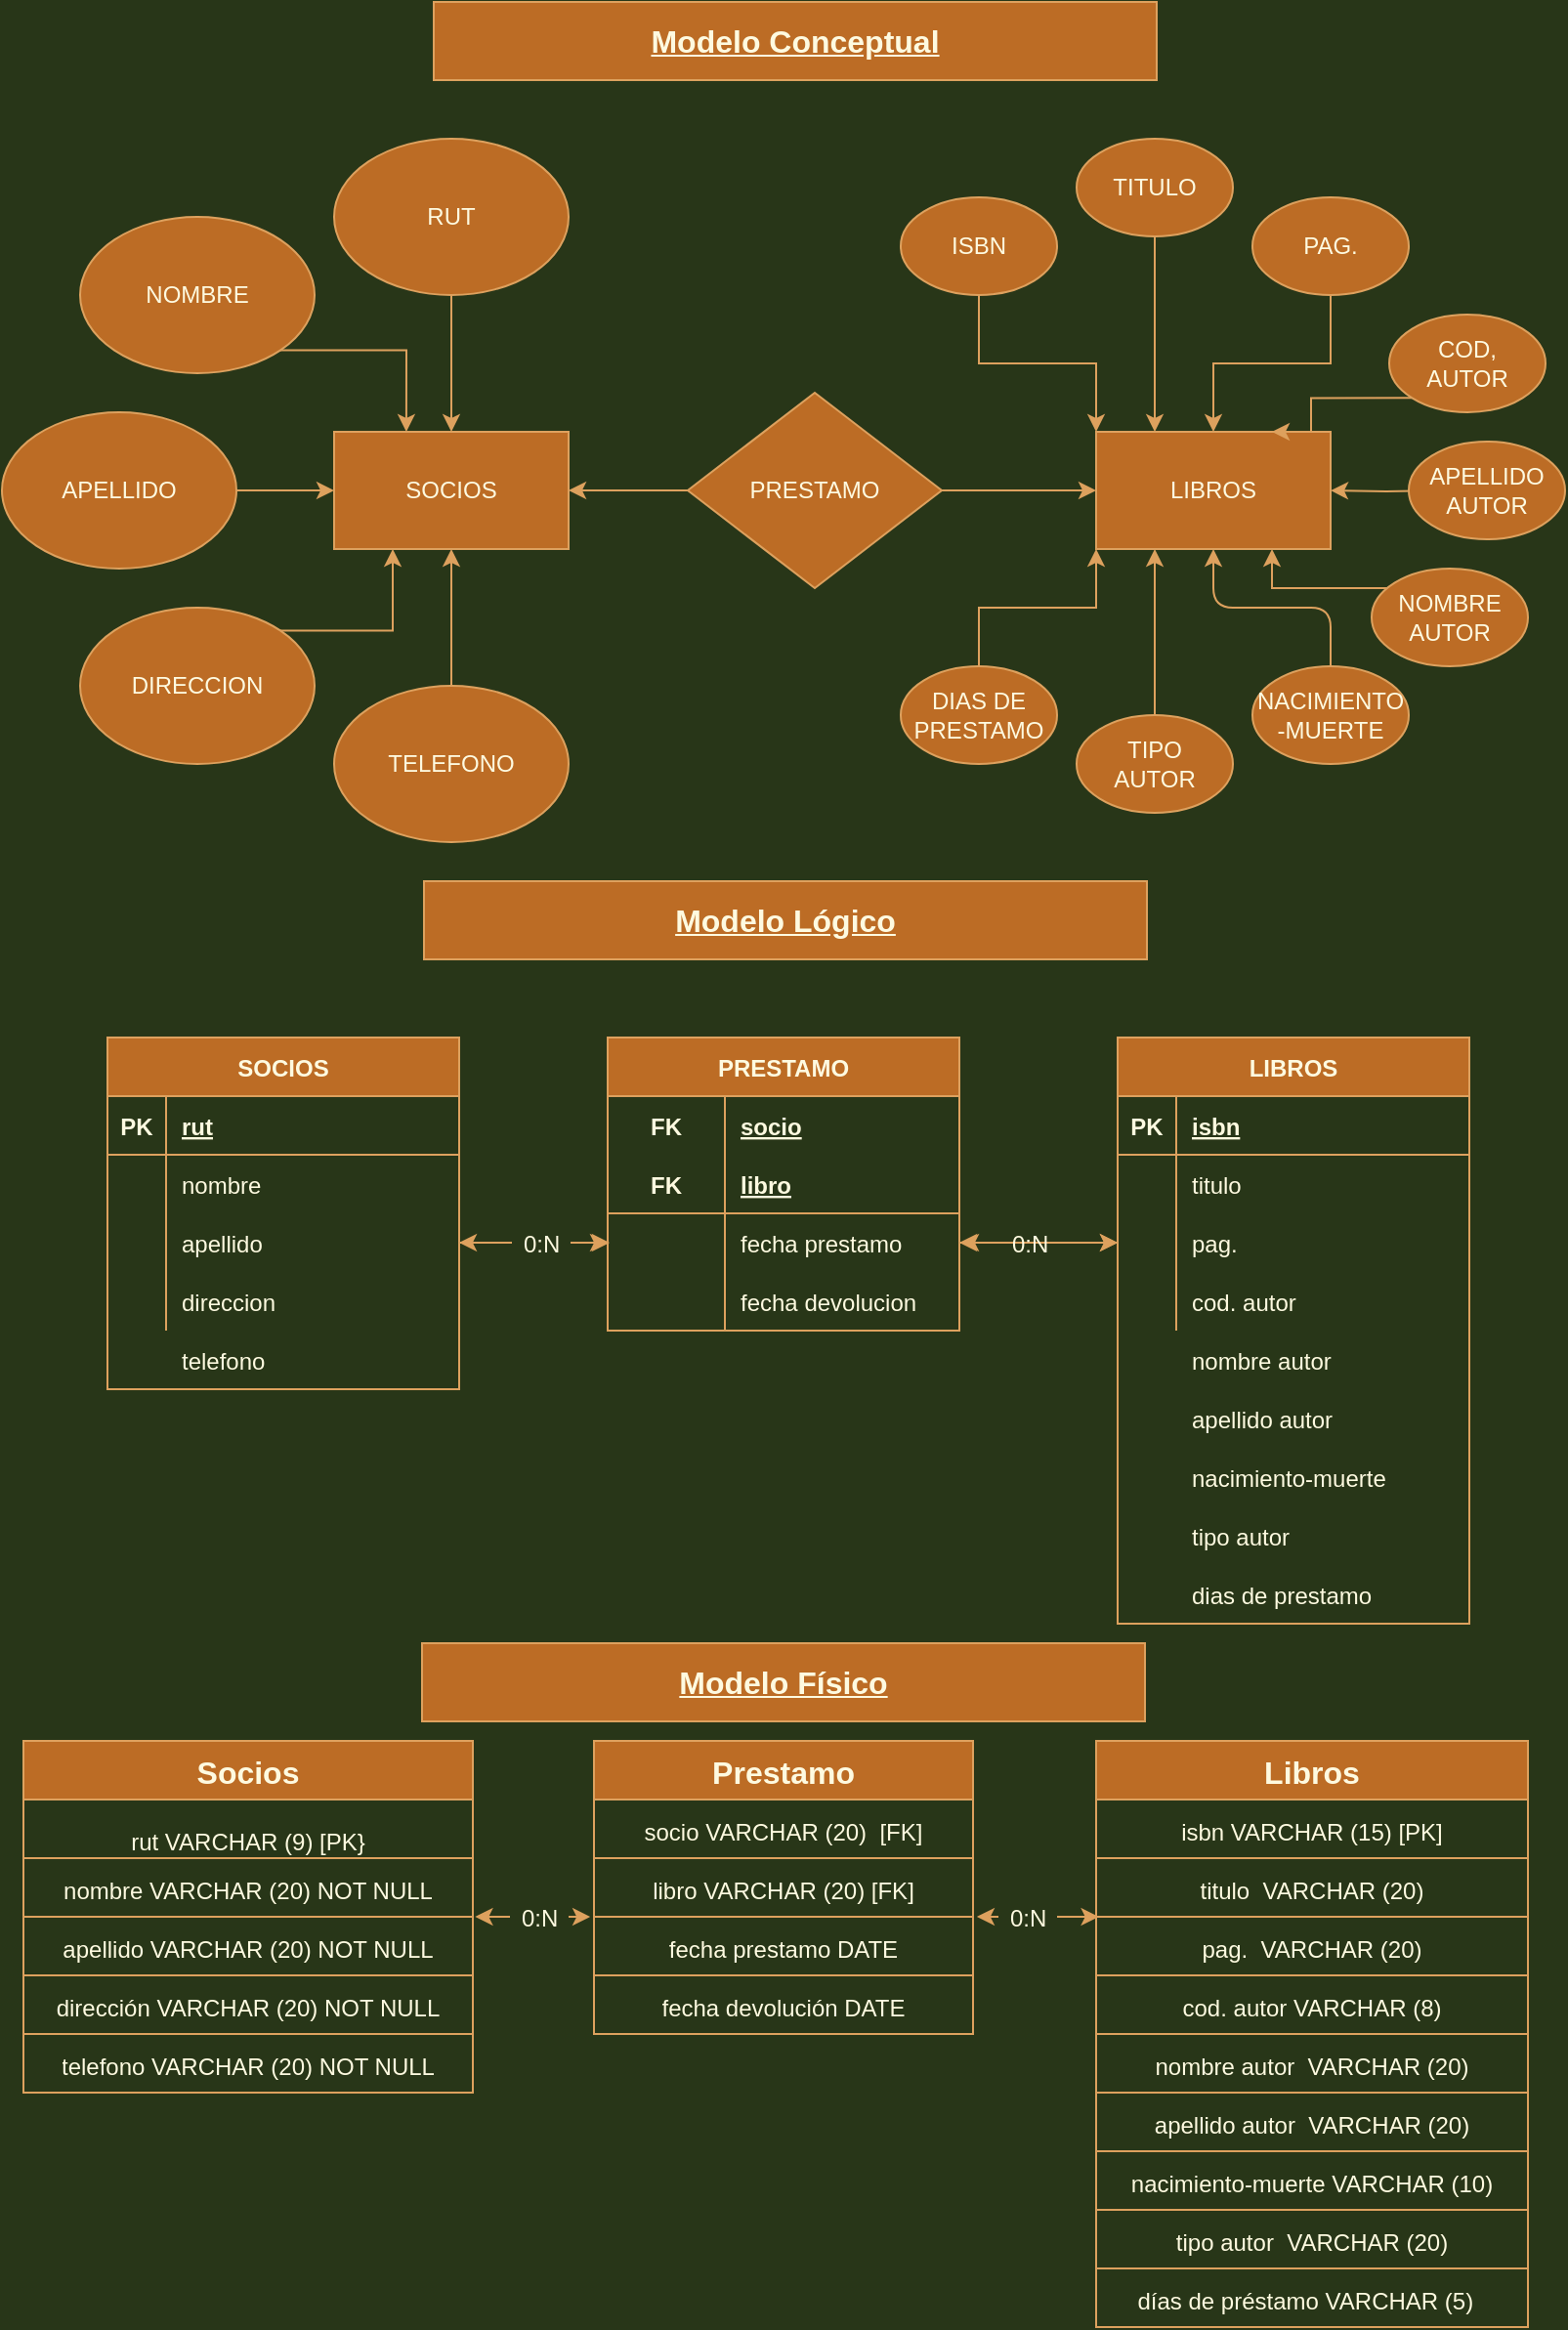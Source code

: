 <mxfile version="15.8.3" type="github">
  <diagram id="FJtjdhcb9I0YTukmpdqE" name="Page-1">
    <mxGraphModel dx="1422" dy="762" grid="1" gridSize="10" guides="1" tooltips="1" connect="1" arrows="1" fold="1" page="1" pageScale="1" pageWidth="827" pageHeight="1169" background="#283618" math="0" shadow="0">
      <root>
        <mxCell id="0" />
        <mxCell id="1" parent="0" />
        <mxCell id="qmQzREKrK3I-n9Kcykth-1" value="SOCIOS" style="rounded=0;whiteSpace=wrap;html=1;fillColor=#BC6C25;strokeColor=#DDA15E;fontColor=#FEFAE0;" parent="1" vertex="1">
          <mxGeometry x="189" y="230" width="120" height="60" as="geometry" />
        </mxCell>
        <mxCell id="qmQzREKrK3I-n9Kcykth-2" value="LIBROS" style="rounded=0;whiteSpace=wrap;html=1;fillColor=#BC6C25;strokeColor=#DDA15E;fontColor=#FEFAE0;" parent="1" vertex="1">
          <mxGeometry x="579" y="230" width="120" height="60" as="geometry" />
        </mxCell>
        <mxCell id="qmQzREKrK3I-n9Kcykth-11" value="" style="edgeStyle=orthogonalEdgeStyle;rounded=0;orthogonalLoop=1;jettySize=auto;html=1;strokeColor=#DDA15E;fontColor=#FEFAE0;labelBackgroundColor=#283618;" parent="1" source="qmQzREKrK3I-n9Kcykth-6" target="qmQzREKrK3I-n9Kcykth-1" edge="1">
          <mxGeometry relative="1" as="geometry" />
        </mxCell>
        <mxCell id="qmQzREKrK3I-n9Kcykth-6" value="RUT" style="ellipse;whiteSpace=wrap;html=1;fillColor=#BC6C25;strokeColor=#DDA15E;fontColor=#FEFAE0;" parent="1" vertex="1">
          <mxGeometry x="189" y="80" width="120" height="80" as="geometry" />
        </mxCell>
        <mxCell id="qmQzREKrK3I-n9Kcykth-21" style="edgeStyle=orthogonalEdgeStyle;rounded=0;orthogonalLoop=1;jettySize=auto;html=1;exitX=1;exitY=1;exitDx=0;exitDy=0;entryX=0.308;entryY=0;entryDx=0;entryDy=0;entryPerimeter=0;strokeColor=#DDA15E;fontColor=#FEFAE0;labelBackgroundColor=#283618;" parent="1" source="qmQzREKrK3I-n9Kcykth-7" target="qmQzREKrK3I-n9Kcykth-1" edge="1">
          <mxGeometry relative="1" as="geometry" />
        </mxCell>
        <mxCell id="qmQzREKrK3I-n9Kcykth-7" value="NOMBRE" style="ellipse;whiteSpace=wrap;html=1;fillColor=#BC6C25;strokeColor=#DDA15E;fontColor=#FEFAE0;" parent="1" vertex="1">
          <mxGeometry x="59" y="120" width="120" height="80" as="geometry" />
        </mxCell>
        <mxCell id="qmQzREKrK3I-n9Kcykth-12" value="" style="edgeStyle=orthogonalEdgeStyle;rounded=0;orthogonalLoop=1;jettySize=auto;html=1;strokeColor=#DDA15E;fontColor=#FEFAE0;labelBackgroundColor=#283618;" parent="1" source="qmQzREKrK3I-n9Kcykth-8" target="qmQzREKrK3I-n9Kcykth-1" edge="1">
          <mxGeometry relative="1" as="geometry" />
        </mxCell>
        <mxCell id="qmQzREKrK3I-n9Kcykth-8" value="APELLIDO" style="ellipse;whiteSpace=wrap;html=1;fillColor=#BC6C25;strokeColor=#DDA15E;fontColor=#FEFAE0;" parent="1" vertex="1">
          <mxGeometry x="19" y="220" width="120" height="80" as="geometry" />
        </mxCell>
        <mxCell id="qmQzREKrK3I-n9Kcykth-20" style="edgeStyle=orthogonalEdgeStyle;rounded=0;orthogonalLoop=1;jettySize=auto;html=1;exitX=0;exitY=1;exitDx=0;exitDy=0;entryX=0.25;entryY=1;entryDx=0;entryDy=0;strokeColor=#DDA15E;fontColor=#FEFAE0;labelBackgroundColor=#283618;" parent="1" source="qmQzREKrK3I-n9Kcykth-9" target="qmQzREKrK3I-n9Kcykth-1" edge="1">
          <mxGeometry relative="1" as="geometry" />
        </mxCell>
        <mxCell id="qmQzREKrK3I-n9Kcykth-9" value="DIRECCION" style="ellipse;whiteSpace=wrap;html=1;direction=west;fillColor=#BC6C25;strokeColor=#DDA15E;fontColor=#FEFAE0;" parent="1" vertex="1">
          <mxGeometry x="59" y="320" width="120" height="80" as="geometry" />
        </mxCell>
        <mxCell id="qmQzREKrK3I-n9Kcykth-13" value="" style="edgeStyle=orthogonalEdgeStyle;rounded=0;orthogonalLoop=1;jettySize=auto;html=1;strokeColor=#DDA15E;fontColor=#FEFAE0;labelBackgroundColor=#283618;" parent="1" source="qmQzREKrK3I-n9Kcykth-10" target="qmQzREKrK3I-n9Kcykth-1" edge="1">
          <mxGeometry relative="1" as="geometry" />
        </mxCell>
        <mxCell id="qmQzREKrK3I-n9Kcykth-10" value="TELEFONO" style="ellipse;whiteSpace=wrap;html=1;fillColor=#BC6C25;strokeColor=#DDA15E;fontColor=#FEFAE0;" parent="1" vertex="1">
          <mxGeometry x="189" y="360" width="120" height="80" as="geometry" />
        </mxCell>
        <mxCell id="qmQzREKrK3I-n9Kcykth-34" style="edgeStyle=orthogonalEdgeStyle;rounded=0;orthogonalLoop=1;jettySize=auto;html=1;startArrow=none;strokeColor=#DDA15E;fontColor=#FEFAE0;labelBackgroundColor=#283618;" parent="1" edge="1">
          <mxGeometry relative="1" as="geometry">
            <mxPoint x="379" y="260" as="sourcePoint" />
            <mxPoint x="309" y="260" as="targetPoint" />
          </mxGeometry>
        </mxCell>
        <mxCell id="qmQzREKrK3I-n9Kcykth-35" style="edgeStyle=orthogonalEdgeStyle;rounded=0;orthogonalLoop=1;jettySize=auto;html=1;exitX=1;exitY=0.5;exitDx=0;exitDy=0;entryX=0;entryY=0.5;entryDx=0;entryDy=0;strokeColor=#DDA15E;fontColor=#FEFAE0;labelBackgroundColor=#283618;" parent="1" source="qmQzREKrK3I-n9Kcykth-22" target="qmQzREKrK3I-n9Kcykth-2" edge="1">
          <mxGeometry relative="1" as="geometry" />
        </mxCell>
        <mxCell id="qmQzREKrK3I-n9Kcykth-22" value="&lt;span&gt;PRESTAMO&lt;/span&gt;" style="rhombus;whiteSpace=wrap;html=1;fillColor=#BC6C25;strokeColor=#DDA15E;fontColor=#FEFAE0;" parent="1" vertex="1">
          <mxGeometry x="370" y="210" width="130" height="100" as="geometry" />
        </mxCell>
        <mxCell id="qmQzREKrK3I-n9Kcykth-36" style="edgeStyle=orthogonalEdgeStyle;rounded=0;orthogonalLoop=1;jettySize=auto;html=1;exitX=0.5;exitY=1;exitDx=0;exitDy=0;entryX=0;entryY=0;entryDx=0;entryDy=0;strokeColor=#DDA15E;fontColor=#FEFAE0;labelBackgroundColor=#283618;" parent="1" source="qmQzREKrK3I-n9Kcykth-23" target="qmQzREKrK3I-n9Kcykth-2" edge="1">
          <mxGeometry relative="1" as="geometry" />
        </mxCell>
        <mxCell id="qmQzREKrK3I-n9Kcykth-23" value="ISBN" style="ellipse;whiteSpace=wrap;html=1;fillColor=#BC6C25;strokeColor=#DDA15E;fontColor=#FEFAE0;" parent="1" vertex="1">
          <mxGeometry x="479" y="110" width="80" height="50" as="geometry" />
        </mxCell>
        <mxCell id="qmQzREKrK3I-n9Kcykth-37" style="edgeStyle=orthogonalEdgeStyle;rounded=0;orthogonalLoop=1;jettySize=auto;html=1;exitX=0.5;exitY=1;exitDx=0;exitDy=0;entryX=0.25;entryY=0;entryDx=0;entryDy=0;strokeColor=#DDA15E;fontColor=#FEFAE0;labelBackgroundColor=#283618;" parent="1" source="qmQzREKrK3I-n9Kcykth-24" target="qmQzREKrK3I-n9Kcykth-2" edge="1">
          <mxGeometry relative="1" as="geometry" />
        </mxCell>
        <mxCell id="qmQzREKrK3I-n9Kcykth-24" value="TITULO" style="ellipse;whiteSpace=wrap;html=1;fillColor=#BC6C25;strokeColor=#DDA15E;fontColor=#FEFAE0;" parent="1" vertex="1">
          <mxGeometry x="569" y="80" width="80" height="50" as="geometry" />
        </mxCell>
        <mxCell id="qmQzREKrK3I-n9Kcykth-38" style="edgeStyle=orthogonalEdgeStyle;rounded=0;orthogonalLoop=1;jettySize=auto;html=1;exitX=0.5;exitY=1;exitDx=0;exitDy=0;entryX=0.5;entryY=0;entryDx=0;entryDy=0;strokeColor=#DDA15E;fontColor=#FEFAE0;labelBackgroundColor=#283618;" parent="1" source="qmQzREKrK3I-n9Kcykth-26" target="qmQzREKrK3I-n9Kcykth-2" edge="1">
          <mxGeometry relative="1" as="geometry" />
        </mxCell>
        <mxCell id="qmQzREKrK3I-n9Kcykth-26" value="PAG." style="ellipse;whiteSpace=wrap;html=1;fillColor=#BC6C25;strokeColor=#DDA15E;fontColor=#FEFAE0;" parent="1" vertex="1">
          <mxGeometry x="659" y="110" width="80" height="50" as="geometry" />
        </mxCell>
        <mxCell id="qmQzREKrK3I-n9Kcykth-39" style="edgeStyle=orthogonalEdgeStyle;rounded=0;orthogonalLoop=1;jettySize=auto;html=1;exitX=0;exitY=1;exitDx=0;exitDy=0;entryX=0.75;entryY=0;entryDx=0;entryDy=0;strokeColor=#DDA15E;fontColor=#FEFAE0;labelBackgroundColor=#283618;" parent="1" source="qmQzREKrK3I-n9Kcykth-27" target="qmQzREKrK3I-n9Kcykth-2" edge="1">
          <mxGeometry relative="1" as="geometry">
            <Array as="points">
              <mxPoint x="689" y="213" />
            </Array>
          </mxGeometry>
        </mxCell>
        <mxCell id="qmQzREKrK3I-n9Kcykth-27" value="COD,&lt;br&gt;AUTOR" style="ellipse;whiteSpace=wrap;html=1;fillColor=#BC6C25;strokeColor=#DDA15E;fontColor=#FEFAE0;" parent="1" vertex="1">
          <mxGeometry x="729" y="170" width="80" height="50" as="geometry" />
        </mxCell>
        <mxCell id="qmQzREKrK3I-n9Kcykth-40" style="edgeStyle=orthogonalEdgeStyle;rounded=0;orthogonalLoop=1;jettySize=auto;html=1;exitX=0;exitY=0.5;exitDx=0;exitDy=0;entryX=1;entryY=0.5;entryDx=0;entryDy=0;strokeColor=#DDA15E;fontColor=#FEFAE0;labelBackgroundColor=#283618;" parent="1" target="qmQzREKrK3I-n9Kcykth-2" edge="1">
          <mxGeometry relative="1" as="geometry">
            <mxPoint x="756" y="260" as="sourcePoint" />
          </mxGeometry>
        </mxCell>
        <mxCell id="gHcAbyahxsAakOS_x5_5-2" style="edgeStyle=orthogonalEdgeStyle;rounded=0;orthogonalLoop=1;jettySize=auto;html=1;exitX=0;exitY=0;exitDx=0;exitDy=0;entryX=0.75;entryY=1;entryDx=0;entryDy=0;strokeColor=#DDA15E;fontColor=#FEFAE0;labelBackgroundColor=#283618;" edge="1" parent="1" source="qmQzREKrK3I-n9Kcykth-28" target="qmQzREKrK3I-n9Kcykth-2">
          <mxGeometry relative="1" as="geometry">
            <Array as="points">
              <mxPoint x="732" y="310" />
              <mxPoint x="669" y="310" />
            </Array>
          </mxGeometry>
        </mxCell>
        <mxCell id="qmQzREKrK3I-n9Kcykth-28" value="NOMBRE&lt;br&gt;AUTOR" style="ellipse;whiteSpace=wrap;html=1;fillColor=#BC6C25;strokeColor=#DDA15E;fontColor=#FEFAE0;" parent="1" vertex="1">
          <mxGeometry x="720" y="300" width="80" height="50" as="geometry" />
        </mxCell>
        <mxCell id="qmQzREKrK3I-n9Kcykth-29" value="APELLIDO&lt;br&gt;AUTOR" style="ellipse;whiteSpace=wrap;html=1;fillColor=#BC6C25;strokeColor=#DDA15E;fontColor=#FEFAE0;" parent="1" vertex="1">
          <mxGeometry x="739" y="235" width="80" height="50" as="geometry" />
        </mxCell>
        <mxCell id="gHcAbyahxsAakOS_x5_5-4" style="edgeStyle=orthogonalEdgeStyle;curved=0;rounded=1;sketch=0;orthogonalLoop=1;jettySize=auto;html=1;exitX=0.5;exitY=0;exitDx=0;exitDy=0;entryX=0.5;entryY=1;entryDx=0;entryDy=0;fontColor=#FEFAE0;strokeColor=#DDA15E;fillColor=#BC6C25;" edge="1" parent="1" source="qmQzREKrK3I-n9Kcykth-30" target="qmQzREKrK3I-n9Kcykth-2">
          <mxGeometry relative="1" as="geometry" />
        </mxCell>
        <mxCell id="qmQzREKrK3I-n9Kcykth-30" value="NACIMIENTO&lt;br&gt;-MUERTE" style="ellipse;whiteSpace=wrap;html=1;fillColor=#BC6C25;strokeColor=#DDA15E;fontColor=#FEFAE0;" parent="1" vertex="1">
          <mxGeometry x="659" y="350" width="80" height="50" as="geometry" />
        </mxCell>
        <mxCell id="qmQzREKrK3I-n9Kcykth-44" value="" style="edgeStyle=orthogonalEdgeStyle;rounded=0;orthogonalLoop=1;jettySize=auto;html=1;entryX=0.25;entryY=1;entryDx=0;entryDy=0;strokeColor=#DDA15E;fontColor=#FEFAE0;labelBackgroundColor=#283618;" parent="1" source="qmQzREKrK3I-n9Kcykth-31" target="qmQzREKrK3I-n9Kcykth-2" edge="1">
          <mxGeometry relative="1" as="geometry" />
        </mxCell>
        <mxCell id="qmQzREKrK3I-n9Kcykth-31" value="TIPO&lt;br&gt;AUTOR" style="ellipse;whiteSpace=wrap;html=1;fillColor=#BC6C25;strokeColor=#DDA15E;fontColor=#FEFAE0;" parent="1" vertex="1">
          <mxGeometry x="569" y="375" width="80" height="50" as="geometry" />
        </mxCell>
        <mxCell id="qmQzREKrK3I-n9Kcykth-45" style="edgeStyle=orthogonalEdgeStyle;rounded=0;orthogonalLoop=1;jettySize=auto;html=1;exitX=0.5;exitY=0;exitDx=0;exitDy=0;entryX=0;entryY=1;entryDx=0;entryDy=0;strokeColor=#DDA15E;fontColor=#FEFAE0;labelBackgroundColor=#283618;" parent="1" source="qmQzREKrK3I-n9Kcykth-33" target="qmQzREKrK3I-n9Kcykth-2" edge="1">
          <mxGeometry relative="1" as="geometry" />
        </mxCell>
        <mxCell id="qmQzREKrK3I-n9Kcykth-33" value="DIAS DE&lt;br&gt;PRESTAMO" style="ellipse;whiteSpace=wrap;html=1;fillColor=#BC6C25;strokeColor=#DDA15E;fontColor=#FEFAE0;" parent="1" vertex="1">
          <mxGeometry x="479" y="350" width="80" height="50" as="geometry" />
        </mxCell>
        <mxCell id="f9zx895R5EjnribIz-B3-3" value="SOCIOS" style="shape=table;startSize=30;container=1;collapsible=1;childLayout=tableLayout;fixedRows=1;rowLines=0;fontStyle=1;align=center;resizeLast=1;fillColor=#BC6C25;strokeColor=#DDA15E;fontColor=#FEFAE0;" parent="1" vertex="1">
          <mxGeometry x="73" y="540" width="180" height="180" as="geometry">
            <mxRectangle x="110" y="690" width="80" height="30" as="alternateBounds" />
          </mxGeometry>
        </mxCell>
        <mxCell id="f9zx895R5EjnribIz-B3-4" value="" style="shape=partialRectangle;collapsible=0;dropTarget=0;pointerEvents=0;fillColor=none;top=0;left=0;bottom=1;right=0;points=[[0,0.5],[1,0.5]];portConstraint=eastwest;strokeColor=#DDA15E;fontColor=#FEFAE0;" parent="f9zx895R5EjnribIz-B3-3" vertex="1">
          <mxGeometry y="30" width="180" height="30" as="geometry" />
        </mxCell>
        <mxCell id="f9zx895R5EjnribIz-B3-5" value="PK" style="shape=partialRectangle;connectable=0;fillColor=none;top=0;left=0;bottom=0;right=0;fontStyle=1;overflow=hidden;strokeColor=#DDA15E;fontColor=#FEFAE0;" parent="f9zx895R5EjnribIz-B3-4" vertex="1">
          <mxGeometry width="30" height="30" as="geometry">
            <mxRectangle width="30" height="30" as="alternateBounds" />
          </mxGeometry>
        </mxCell>
        <mxCell id="f9zx895R5EjnribIz-B3-6" value="rut" style="shape=partialRectangle;connectable=0;fillColor=none;top=0;left=0;bottom=0;right=0;align=left;spacingLeft=6;fontStyle=5;overflow=hidden;strokeColor=#DDA15E;fontColor=#FEFAE0;" parent="f9zx895R5EjnribIz-B3-4" vertex="1">
          <mxGeometry x="30" width="150" height="30" as="geometry">
            <mxRectangle width="150" height="30" as="alternateBounds" />
          </mxGeometry>
        </mxCell>
        <mxCell id="f9zx895R5EjnribIz-B3-7" value="" style="shape=partialRectangle;collapsible=0;dropTarget=0;pointerEvents=0;fillColor=none;top=0;left=0;bottom=0;right=0;points=[[0,0.5],[1,0.5]];portConstraint=eastwest;strokeColor=#DDA15E;fontColor=#FEFAE0;" parent="f9zx895R5EjnribIz-B3-3" vertex="1">
          <mxGeometry y="60" width="180" height="30" as="geometry" />
        </mxCell>
        <mxCell id="f9zx895R5EjnribIz-B3-8" value="" style="shape=partialRectangle;connectable=0;fillColor=none;top=0;left=0;bottom=0;right=0;editable=1;overflow=hidden;strokeColor=#DDA15E;fontColor=#FEFAE0;" parent="f9zx895R5EjnribIz-B3-7" vertex="1">
          <mxGeometry width="30" height="30" as="geometry">
            <mxRectangle width="30" height="30" as="alternateBounds" />
          </mxGeometry>
        </mxCell>
        <mxCell id="f9zx895R5EjnribIz-B3-9" value="nombre" style="shape=partialRectangle;connectable=0;fillColor=none;top=0;left=0;bottom=0;right=0;align=left;spacingLeft=6;overflow=hidden;strokeColor=#DDA15E;fontColor=#FEFAE0;" parent="f9zx895R5EjnribIz-B3-7" vertex="1">
          <mxGeometry x="30" width="150" height="30" as="geometry">
            <mxRectangle width="150" height="30" as="alternateBounds" />
          </mxGeometry>
        </mxCell>
        <mxCell id="f9zx895R5EjnribIz-B3-10" value="" style="shape=partialRectangle;collapsible=0;dropTarget=0;pointerEvents=0;fillColor=none;top=0;left=0;bottom=0;right=0;points=[[0,0.5],[1,0.5]];portConstraint=eastwest;strokeColor=#DDA15E;fontColor=#FEFAE0;" parent="f9zx895R5EjnribIz-B3-3" vertex="1">
          <mxGeometry y="90" width="180" height="30" as="geometry" />
        </mxCell>
        <mxCell id="f9zx895R5EjnribIz-B3-11" value="" style="shape=partialRectangle;connectable=0;fillColor=none;top=0;left=0;bottom=0;right=0;editable=1;overflow=hidden;strokeColor=#DDA15E;fontColor=#FEFAE0;" parent="f9zx895R5EjnribIz-B3-10" vertex="1">
          <mxGeometry width="30" height="30" as="geometry">
            <mxRectangle width="30" height="30" as="alternateBounds" />
          </mxGeometry>
        </mxCell>
        <mxCell id="f9zx895R5EjnribIz-B3-12" value="apellido" style="shape=partialRectangle;connectable=0;fillColor=none;top=0;left=0;bottom=0;right=0;align=left;spacingLeft=6;overflow=hidden;strokeColor=#DDA15E;fontColor=#FEFAE0;" parent="f9zx895R5EjnribIz-B3-10" vertex="1">
          <mxGeometry x="30" width="150" height="30" as="geometry">
            <mxRectangle width="150" height="30" as="alternateBounds" />
          </mxGeometry>
        </mxCell>
        <mxCell id="f9zx895R5EjnribIz-B3-13" value="" style="shape=partialRectangle;collapsible=0;dropTarget=0;pointerEvents=0;fillColor=none;top=0;left=0;bottom=0;right=0;points=[[0,0.5],[1,0.5]];portConstraint=eastwest;strokeColor=#DDA15E;fontColor=#FEFAE0;" parent="f9zx895R5EjnribIz-B3-3" vertex="1">
          <mxGeometry y="120" width="180" height="30" as="geometry" />
        </mxCell>
        <mxCell id="f9zx895R5EjnribIz-B3-14" value="" style="shape=partialRectangle;connectable=0;fillColor=none;top=0;left=0;bottom=0;right=0;editable=1;overflow=hidden;strokeColor=#DDA15E;fontColor=#FEFAE0;" parent="f9zx895R5EjnribIz-B3-13" vertex="1">
          <mxGeometry width="30" height="30" as="geometry">
            <mxRectangle width="30" height="30" as="alternateBounds" />
          </mxGeometry>
        </mxCell>
        <mxCell id="f9zx895R5EjnribIz-B3-15" value="direccion" style="shape=partialRectangle;connectable=0;fillColor=none;top=0;left=0;bottom=0;right=0;align=left;spacingLeft=6;overflow=hidden;strokeColor=#DDA15E;fontColor=#FEFAE0;" parent="f9zx895R5EjnribIz-B3-13" vertex="1">
          <mxGeometry x="30" width="150" height="30" as="geometry">
            <mxRectangle width="150" height="30" as="alternateBounds" />
          </mxGeometry>
        </mxCell>
        <mxCell id="f9zx895R5EjnribIz-B3-16" value="PRESTAMO" style="shape=table;startSize=30;container=1;collapsible=1;childLayout=tableLayout;fixedRows=1;rowLines=0;fontStyle=1;align=center;resizeLast=1;fillColor=#BC6C25;strokeColor=#DDA15E;fontColor=#FEFAE0;" parent="1" vertex="1">
          <mxGeometry x="329" y="540" width="180" height="150" as="geometry" />
        </mxCell>
        <mxCell id="f9zx895R5EjnribIz-B3-17" value="" style="shape=partialRectangle;collapsible=0;dropTarget=0;pointerEvents=0;fillColor=none;top=0;left=0;bottom=0;right=0;points=[[0,0.5],[1,0.5]];portConstraint=eastwest;strokeColor=#DDA15E;fontColor=#FEFAE0;" parent="f9zx895R5EjnribIz-B3-16" vertex="1">
          <mxGeometry y="30" width="180" height="30" as="geometry" />
        </mxCell>
        <mxCell id="f9zx895R5EjnribIz-B3-18" value="FK" style="shape=partialRectangle;connectable=0;fillColor=none;top=0;left=0;bottom=0;right=0;fontStyle=1;overflow=hidden;strokeColor=#DDA15E;fontColor=#FEFAE0;" parent="f9zx895R5EjnribIz-B3-17" vertex="1">
          <mxGeometry width="60" height="30" as="geometry">
            <mxRectangle width="60" height="30" as="alternateBounds" />
          </mxGeometry>
        </mxCell>
        <mxCell id="f9zx895R5EjnribIz-B3-19" value="socio" style="shape=partialRectangle;connectable=0;fillColor=none;top=0;left=0;bottom=0;right=0;align=left;spacingLeft=6;fontStyle=5;overflow=hidden;strokeColor=#DDA15E;fontColor=#FEFAE0;" parent="f9zx895R5EjnribIz-B3-17" vertex="1">
          <mxGeometry x="60" width="120" height="30" as="geometry">
            <mxRectangle width="120" height="30" as="alternateBounds" />
          </mxGeometry>
        </mxCell>
        <mxCell id="f9zx895R5EjnribIz-B3-20" value="" style="shape=partialRectangle;collapsible=0;dropTarget=0;pointerEvents=0;fillColor=none;top=0;left=0;bottom=1;right=0;points=[[0,0.5],[1,0.5]];portConstraint=eastwest;strokeColor=#DDA15E;fontColor=#FEFAE0;" parent="f9zx895R5EjnribIz-B3-16" vertex="1">
          <mxGeometry y="60" width="180" height="30" as="geometry" />
        </mxCell>
        <mxCell id="f9zx895R5EjnribIz-B3-21" value="FK" style="shape=partialRectangle;connectable=0;fillColor=none;top=0;left=0;bottom=0;right=0;fontStyle=1;overflow=hidden;strokeColor=#DDA15E;fontColor=#FEFAE0;" parent="f9zx895R5EjnribIz-B3-20" vertex="1">
          <mxGeometry width="60" height="30" as="geometry">
            <mxRectangle width="60" height="30" as="alternateBounds" />
          </mxGeometry>
        </mxCell>
        <mxCell id="f9zx895R5EjnribIz-B3-22" value="libro" style="shape=partialRectangle;connectable=0;fillColor=none;top=0;left=0;bottom=0;right=0;align=left;spacingLeft=6;fontStyle=5;overflow=hidden;strokeColor=#DDA15E;fontColor=#FEFAE0;" parent="f9zx895R5EjnribIz-B3-20" vertex="1">
          <mxGeometry x="60" width="120" height="30" as="geometry">
            <mxRectangle width="120" height="30" as="alternateBounds" />
          </mxGeometry>
        </mxCell>
        <mxCell id="f9zx895R5EjnribIz-B3-23" value="" style="shape=partialRectangle;collapsible=0;dropTarget=0;pointerEvents=0;fillColor=none;top=0;left=0;bottom=0;right=0;points=[[0,0.5],[1,0.5]];portConstraint=eastwest;strokeColor=#DDA15E;fontColor=#FEFAE0;" parent="f9zx895R5EjnribIz-B3-16" vertex="1">
          <mxGeometry y="90" width="180" height="30" as="geometry" />
        </mxCell>
        <mxCell id="f9zx895R5EjnribIz-B3-24" value="" style="shape=partialRectangle;connectable=0;fillColor=none;top=0;left=0;bottom=0;right=0;editable=1;overflow=hidden;strokeColor=#DDA15E;fontColor=#FEFAE0;" parent="f9zx895R5EjnribIz-B3-23" vertex="1">
          <mxGeometry width="60" height="30" as="geometry">
            <mxRectangle width="60" height="30" as="alternateBounds" />
          </mxGeometry>
        </mxCell>
        <mxCell id="f9zx895R5EjnribIz-B3-25" value="fecha prestamo" style="shape=partialRectangle;connectable=0;fillColor=none;top=0;left=0;bottom=0;right=0;align=left;spacingLeft=6;overflow=hidden;strokeColor=#DDA15E;fontColor=#FEFAE0;" parent="f9zx895R5EjnribIz-B3-23" vertex="1">
          <mxGeometry x="60" width="120" height="30" as="geometry">
            <mxRectangle width="120" height="30" as="alternateBounds" />
          </mxGeometry>
        </mxCell>
        <mxCell id="f9zx895R5EjnribIz-B3-26" value="" style="shape=partialRectangle;collapsible=0;dropTarget=0;pointerEvents=0;fillColor=none;top=0;left=0;bottom=0;right=0;points=[[0,0.5],[1,0.5]];portConstraint=eastwest;strokeColor=#DDA15E;fontColor=#FEFAE0;" parent="f9zx895R5EjnribIz-B3-16" vertex="1">
          <mxGeometry y="120" width="180" height="30" as="geometry" />
        </mxCell>
        <mxCell id="f9zx895R5EjnribIz-B3-27" value="" style="shape=partialRectangle;connectable=0;fillColor=none;top=0;left=0;bottom=0;right=0;editable=1;overflow=hidden;strokeColor=#DDA15E;fontColor=#FEFAE0;" parent="f9zx895R5EjnribIz-B3-26" vertex="1">
          <mxGeometry width="60" height="30" as="geometry">
            <mxRectangle width="60" height="30" as="alternateBounds" />
          </mxGeometry>
        </mxCell>
        <mxCell id="f9zx895R5EjnribIz-B3-28" value="fecha devolucion" style="shape=partialRectangle;connectable=0;fillColor=none;top=0;left=0;bottom=0;right=0;align=left;spacingLeft=6;overflow=hidden;strokeColor=#DDA15E;fontColor=#FEFAE0;" parent="f9zx895R5EjnribIz-B3-26" vertex="1">
          <mxGeometry x="60" width="120" height="30" as="geometry">
            <mxRectangle width="120" height="30" as="alternateBounds" />
          </mxGeometry>
        </mxCell>
        <mxCell id="f9zx895R5EjnribIz-B3-29" value="LIBROS" style="shape=table;startSize=30;container=1;collapsible=1;childLayout=tableLayout;fixedRows=1;rowLines=0;fontStyle=1;align=center;resizeLast=1;fillColor=#BC6C25;strokeColor=#DDA15E;fontColor=#FEFAE0;" parent="1" vertex="1">
          <mxGeometry x="590" y="540" width="180" height="300" as="geometry" />
        </mxCell>
        <mxCell id="f9zx895R5EjnribIz-B3-30" value="" style="shape=partialRectangle;collapsible=0;dropTarget=0;pointerEvents=0;fillColor=none;top=0;left=0;bottom=1;right=0;points=[[0,0.5],[1,0.5]];portConstraint=eastwest;strokeColor=#DDA15E;fontColor=#FEFAE0;" parent="f9zx895R5EjnribIz-B3-29" vertex="1">
          <mxGeometry y="30" width="180" height="30" as="geometry" />
        </mxCell>
        <mxCell id="f9zx895R5EjnribIz-B3-31" value="PK" style="shape=partialRectangle;connectable=0;fillColor=none;top=0;left=0;bottom=0;right=0;fontStyle=1;overflow=hidden;strokeColor=#DDA15E;fontColor=#FEFAE0;" parent="f9zx895R5EjnribIz-B3-30" vertex="1">
          <mxGeometry width="30" height="30" as="geometry">
            <mxRectangle width="30" height="30" as="alternateBounds" />
          </mxGeometry>
        </mxCell>
        <mxCell id="f9zx895R5EjnribIz-B3-32" value="isbn" style="shape=partialRectangle;connectable=0;fillColor=none;top=0;left=0;bottom=0;right=0;align=left;spacingLeft=6;fontStyle=5;overflow=hidden;strokeColor=#DDA15E;fontColor=#FEFAE0;" parent="f9zx895R5EjnribIz-B3-30" vertex="1">
          <mxGeometry x="30" width="150" height="30" as="geometry">
            <mxRectangle width="150" height="30" as="alternateBounds" />
          </mxGeometry>
        </mxCell>
        <mxCell id="f9zx895R5EjnribIz-B3-33" value="" style="shape=partialRectangle;collapsible=0;dropTarget=0;pointerEvents=0;fillColor=none;top=0;left=0;bottom=0;right=0;points=[[0,0.5],[1,0.5]];portConstraint=eastwest;strokeColor=#DDA15E;fontColor=#FEFAE0;" parent="f9zx895R5EjnribIz-B3-29" vertex="1">
          <mxGeometry y="60" width="180" height="30" as="geometry" />
        </mxCell>
        <mxCell id="f9zx895R5EjnribIz-B3-34" value="" style="shape=partialRectangle;connectable=0;fillColor=none;top=0;left=0;bottom=0;right=0;editable=1;overflow=hidden;strokeColor=#DDA15E;fontColor=#FEFAE0;" parent="f9zx895R5EjnribIz-B3-33" vertex="1">
          <mxGeometry width="30" height="30" as="geometry">
            <mxRectangle width="30" height="30" as="alternateBounds" />
          </mxGeometry>
        </mxCell>
        <mxCell id="f9zx895R5EjnribIz-B3-35" value="titulo" style="shape=partialRectangle;connectable=0;fillColor=none;top=0;left=0;bottom=0;right=0;align=left;spacingLeft=6;overflow=hidden;strokeColor=#DDA15E;fontColor=#FEFAE0;" parent="f9zx895R5EjnribIz-B3-33" vertex="1">
          <mxGeometry x="30" width="150" height="30" as="geometry">
            <mxRectangle width="150" height="30" as="alternateBounds" />
          </mxGeometry>
        </mxCell>
        <mxCell id="f9zx895R5EjnribIz-B3-36" value="" style="shape=partialRectangle;collapsible=0;dropTarget=0;pointerEvents=0;fillColor=none;top=0;left=0;bottom=0;right=0;points=[[0,0.5],[1,0.5]];portConstraint=eastwest;strokeColor=#DDA15E;fontColor=#FEFAE0;" parent="f9zx895R5EjnribIz-B3-29" vertex="1">
          <mxGeometry y="90" width="180" height="30" as="geometry" />
        </mxCell>
        <mxCell id="f9zx895R5EjnribIz-B3-37" value="" style="shape=partialRectangle;connectable=0;fillColor=none;top=0;left=0;bottom=0;right=0;editable=1;overflow=hidden;strokeColor=#DDA15E;fontColor=#FEFAE0;" parent="f9zx895R5EjnribIz-B3-36" vertex="1">
          <mxGeometry width="30" height="30" as="geometry">
            <mxRectangle width="30" height="30" as="alternateBounds" />
          </mxGeometry>
        </mxCell>
        <mxCell id="f9zx895R5EjnribIz-B3-38" value="pag." style="shape=partialRectangle;connectable=0;fillColor=none;top=0;left=0;bottom=0;right=0;align=left;spacingLeft=6;overflow=hidden;strokeColor=#DDA15E;fontColor=#FEFAE0;" parent="f9zx895R5EjnribIz-B3-36" vertex="1">
          <mxGeometry x="30" width="150" height="30" as="geometry">
            <mxRectangle width="150" height="30" as="alternateBounds" />
          </mxGeometry>
        </mxCell>
        <mxCell id="f9zx895R5EjnribIz-B3-39" value="" style="shape=partialRectangle;collapsible=0;dropTarget=0;pointerEvents=0;fillColor=none;top=0;left=0;bottom=0;right=0;points=[[0,0.5],[1,0.5]];portConstraint=eastwest;strokeColor=#DDA15E;fontColor=#FEFAE0;" parent="f9zx895R5EjnribIz-B3-29" vertex="1">
          <mxGeometry y="120" width="180" height="30" as="geometry" />
        </mxCell>
        <mxCell id="f9zx895R5EjnribIz-B3-40" value="" style="shape=partialRectangle;connectable=0;fillColor=none;top=0;left=0;bottom=0;right=0;editable=1;overflow=hidden;strokeColor=#DDA15E;fontColor=#FEFAE0;" parent="f9zx895R5EjnribIz-B3-39" vertex="1">
          <mxGeometry width="30" height="30" as="geometry">
            <mxRectangle width="30" height="30" as="alternateBounds" />
          </mxGeometry>
        </mxCell>
        <mxCell id="f9zx895R5EjnribIz-B3-41" value="cod. autor" style="shape=partialRectangle;connectable=0;fillColor=none;top=0;left=0;bottom=0;right=0;align=left;spacingLeft=6;overflow=hidden;strokeColor=#DDA15E;fontColor=#FEFAE0;" parent="f9zx895R5EjnribIz-B3-39" vertex="1">
          <mxGeometry x="30" width="150" height="30" as="geometry">
            <mxRectangle width="150" height="30" as="alternateBounds" />
          </mxGeometry>
        </mxCell>
        <mxCell id="f9zx895R5EjnribIz-B3-42" value="telefono" style="shape=partialRectangle;connectable=0;fillColor=none;top=0;left=0;bottom=0;right=0;align=left;spacingLeft=6;overflow=hidden;strokeColor=#DDA15E;fontColor=#FEFAE0;" parent="1" vertex="1">
          <mxGeometry x="103" y="690" width="150" height="30" as="geometry">
            <mxRectangle width="150" height="30" as="alternateBounds" />
          </mxGeometry>
        </mxCell>
        <mxCell id="f9zx895R5EjnribIz-B3-43" value="nombre autor" style="shape=partialRectangle;connectable=0;fillColor=none;top=0;left=0;bottom=0;right=0;align=left;spacingLeft=6;overflow=hidden;strokeColor=#DDA15E;fontColor=#FEFAE0;" parent="1" vertex="1">
          <mxGeometry x="620" y="690" width="150" height="30" as="geometry">
            <mxRectangle width="150" height="30" as="alternateBounds" />
          </mxGeometry>
        </mxCell>
        <mxCell id="f9zx895R5EjnribIz-B3-44" value="apellido autor" style="shape=partialRectangle;connectable=0;fillColor=none;top=0;left=0;bottom=0;right=0;align=left;spacingLeft=6;overflow=hidden;strokeColor=#DDA15E;fontColor=#FEFAE0;" parent="1" vertex="1">
          <mxGeometry x="620" y="720" width="150" height="30" as="geometry">
            <mxRectangle width="150" height="30" as="alternateBounds" />
          </mxGeometry>
        </mxCell>
        <mxCell id="f9zx895R5EjnribIz-B3-45" value="nacimiento-muerte" style="shape=partialRectangle;connectable=0;fillColor=none;top=0;left=0;bottom=0;right=0;align=left;spacingLeft=6;overflow=hidden;strokeColor=#DDA15E;fontColor=#FEFAE0;" parent="1" vertex="1">
          <mxGeometry x="620" y="750" width="150" height="30" as="geometry">
            <mxRectangle width="150" height="30" as="alternateBounds" />
          </mxGeometry>
        </mxCell>
        <mxCell id="f9zx895R5EjnribIz-B3-46" value="tipo autor" style="shape=partialRectangle;connectable=0;fillColor=none;top=0;left=0;bottom=0;right=0;align=left;spacingLeft=6;overflow=hidden;strokeColor=#DDA15E;fontColor=#FEFAE0;" parent="1" vertex="1">
          <mxGeometry x="620" y="780" width="150" height="30" as="geometry">
            <mxRectangle width="150" height="30" as="alternateBounds" />
          </mxGeometry>
        </mxCell>
        <mxCell id="f9zx895R5EjnribIz-B3-47" value="dias de prestamo" style="shape=partialRectangle;connectable=0;fillColor=none;top=0;left=0;bottom=0;right=0;align=left;spacingLeft=6;overflow=hidden;strokeColor=#DDA15E;fontColor=#FEFAE0;" parent="1" vertex="1">
          <mxGeometry x="620" y="810" width="150" height="30" as="geometry">
            <mxRectangle width="150" height="30" as="alternateBounds" />
          </mxGeometry>
        </mxCell>
        <mxCell id="3dea8VnLAmp8_QRQv9B9-1" value="Modelo Conceptual" style="text;html=1;strokeColor=#DDA15E;fillColor=#BC6C25;align=center;verticalAlign=middle;whiteSpace=wrap;rounded=0;fontSize=16;fontStyle=5;fontColor=#FEFAE0;" parent="1" vertex="1">
          <mxGeometry x="240" y="10" width="370" height="40" as="geometry" />
        </mxCell>
        <mxCell id="3dea8VnLAmp8_QRQv9B9-2" value="Modelo Lógico" style="text;html=1;strokeColor=#DDA15E;fillColor=#BC6C25;align=center;verticalAlign=middle;whiteSpace=wrap;rounded=0;fontSize=16;fontStyle=5;fontColor=#FEFAE0;" parent="1" vertex="1">
          <mxGeometry x="235" y="460" width="370" height="40" as="geometry" />
        </mxCell>
        <mxCell id="3dea8VnLAmp8_QRQv9B9-3" value="Modelo Físico" style="text;html=1;strokeColor=#DDA15E;fillColor=#BC6C25;align=center;verticalAlign=middle;whiteSpace=wrap;rounded=0;fontSize=16;fontStyle=5;fontColor=#FEFAE0;" parent="1" vertex="1">
          <mxGeometry x="234" y="850" width="370" height="40" as="geometry" />
        </mxCell>
        <mxCell id="3dea8VnLAmp8_QRQv9B9-41" value="Socios" style="shape=table;startSize=30;container=1;collapsible=0;childLayout=tableLayout;fixedRows=1;rowLines=0;fontStyle=1;align=center;pointerEvents=1;fontSize=16;fillColor=#BC6C25;strokeColor=#DDA15E;fontColor=#FEFAE0;" parent="1" vertex="1">
          <mxGeometry x="30" y="900" width="230" height="180" as="geometry" />
        </mxCell>
        <mxCell id="3dea8VnLAmp8_QRQv9B9-89" style="shape=partialRectangle;html=1;whiteSpace=wrap;collapsible=0;dropTarget=0;pointerEvents=1;fillColor=none;top=0;left=0;bottom=1;right=0;points=[[0,0.5],[1,0.5]];portConstraint=eastwest;fontSize=16;strokeColor=#DDA15E;fontColor=#FEFAE0;" parent="3dea8VnLAmp8_QRQv9B9-41" vertex="1">
          <mxGeometry y="30" width="230" height="30" as="geometry" />
        </mxCell>
        <mxCell id="3dea8VnLAmp8_QRQv9B9-90" value="&lt;p style=&quot;font-size: 12px&quot;&gt;rut VARCHAR (9) [PK}&lt;/p&gt;" style="shape=partialRectangle;html=1;whiteSpace=wrap;connectable=0;fillColor=none;top=0;left=0;bottom=0;right=0;overflow=hidden;pointerEvents=1;fontSize=16;strokeColor=#DDA15E;fontColor=#FEFAE0;" parent="3dea8VnLAmp8_QRQv9B9-89" vertex="1">
          <mxGeometry width="230" height="30" as="geometry">
            <mxRectangle width="230" height="30" as="alternateBounds" />
          </mxGeometry>
        </mxCell>
        <mxCell id="3dea8VnLAmp8_QRQv9B9-82" style="shape=partialRectangle;html=1;whiteSpace=wrap;collapsible=0;dropTarget=0;pointerEvents=1;fillColor=none;top=0;left=0;bottom=1;right=0;points=[[0,0.5],[1,0.5]];portConstraint=eastwest;fontSize=16;strokeColor=#DDA15E;fontColor=#FEFAE0;" parent="3dea8VnLAmp8_QRQv9B9-41" vertex="1">
          <mxGeometry y="60" width="230" height="30" as="geometry" />
        </mxCell>
        <mxCell id="3dea8VnLAmp8_QRQv9B9-83" value="&lt;span style=&quot;font-size: 12px ; text-align: left&quot;&gt;nombre VARCHAR (20) NOT NULL&lt;/span&gt;" style="shape=partialRectangle;html=1;whiteSpace=wrap;connectable=0;fillColor=none;top=0;left=0;bottom=0;right=0;overflow=hidden;pointerEvents=1;fontSize=16;strokeColor=#DDA15E;fontColor=#FEFAE0;" parent="3dea8VnLAmp8_QRQv9B9-82" vertex="1">
          <mxGeometry width="230" height="30" as="geometry">
            <mxRectangle width="230" height="30" as="alternateBounds" />
          </mxGeometry>
        </mxCell>
        <mxCell id="3dea8VnLAmp8_QRQv9B9-51" style="shape=partialRectangle;html=1;whiteSpace=wrap;collapsible=0;dropTarget=0;pointerEvents=1;fillColor=none;top=0;left=0;bottom=1;right=0;points=[[0,0.5],[1,0.5]];portConstraint=eastwest;fontSize=16;strokeColor=#DDA15E;fontColor=#FEFAE0;" parent="3dea8VnLAmp8_QRQv9B9-41" vertex="1">
          <mxGeometry y="90" width="230" height="30" as="geometry" />
        </mxCell>
        <mxCell id="3dea8VnLAmp8_QRQv9B9-66" value="&lt;span style=&quot;font-size: 12px ; text-align: left&quot;&gt;apellido&amp;nbsp;&lt;/span&gt;&lt;span style=&quot;font-size: 12px ; text-align: left&quot;&gt;VARCHAR (20)&amp;nbsp;&lt;/span&gt;&lt;span style=&quot;font-size: 12px ; text-align: left&quot;&gt;NOT NULL&lt;/span&gt;" style="shape=partialRectangle;html=1;whiteSpace=wrap;connectable=0;fillColor=none;top=0;left=0;bottom=0;right=0;overflow=hidden;pointerEvents=1;fontSize=16;strokeColor=#DDA15E;fontColor=#FEFAE0;" parent="3dea8VnLAmp8_QRQv9B9-51" vertex="1">
          <mxGeometry width="230" height="30" as="geometry">
            <mxRectangle width="230" height="30" as="alternateBounds" />
          </mxGeometry>
        </mxCell>
        <mxCell id="3dea8VnLAmp8_QRQv9B9-42" value="" style="shape=partialRectangle;html=1;whiteSpace=wrap;collapsible=0;dropTarget=0;pointerEvents=1;fillColor=none;top=0;left=0;bottom=1;right=0;points=[[0,0.5],[1,0.5]];portConstraint=eastwest;fontSize=16;strokeColor=#DDA15E;fontColor=#FEFAE0;" parent="3dea8VnLAmp8_QRQv9B9-41" vertex="1">
          <mxGeometry y="120" width="230" height="30" as="geometry" />
        </mxCell>
        <mxCell id="3dea8VnLAmp8_QRQv9B9-67" value="&lt;span style=&quot;font-size: 12px ; text-align: left&quot;&gt;dirección&amp;nbsp;&lt;/span&gt;&lt;span style=&quot;font-size: 12px ; text-align: left&quot;&gt;VARCHAR (20)&amp;nbsp;&lt;/span&gt;&lt;span style=&quot;font-size: 12px ; text-align: left&quot;&gt;NOT NULL&lt;/span&gt;" style="shape=partialRectangle;html=1;whiteSpace=wrap;connectable=0;fillColor=none;top=0;left=0;bottom=0;right=0;overflow=hidden;pointerEvents=1;fontSize=16;strokeColor=#DDA15E;fontColor=#FEFAE0;" parent="3dea8VnLAmp8_QRQv9B9-42" vertex="1">
          <mxGeometry width="230" height="30" as="geometry">
            <mxRectangle width="230" height="30" as="alternateBounds" />
          </mxGeometry>
        </mxCell>
        <mxCell id="3dea8VnLAmp8_QRQv9B9-106" value="&lt;span style=&quot;font-size: 12px ; text-align: left&quot;&gt;telefono&amp;nbsp;&lt;/span&gt;&lt;span style=&quot;font-size: 12px ; text-align: left&quot;&gt;VARCHAR (20)&amp;nbsp;&lt;/span&gt;&lt;span style=&quot;font-size: 12px ; text-align: left&quot;&gt;NOT NULL&lt;/span&gt;" style="shape=partialRectangle;html=1;whiteSpace=wrap;connectable=0;fillColor=none;top=0;left=0;bottom=0;right=0;overflow=hidden;pointerEvents=1;fontSize=16;strokeColor=#DDA15E;fontColor=#FEFAE0;" parent="1" vertex="1">
          <mxGeometry x="30" y="1050" width="230" height="30" as="geometry">
            <mxRectangle width="236" height="30" as="alternateBounds" />
          </mxGeometry>
        </mxCell>
        <mxCell id="3dea8VnLAmp8_QRQv9B9-107" value="Prestamo" style="shape=table;startSize=30;container=1;collapsible=0;childLayout=tableLayout;fixedRows=1;rowLines=0;fontStyle=1;align=center;pointerEvents=1;fontSize=16;fillColor=#BC6C25;strokeColor=#DDA15E;fontColor=#FEFAE0;" parent="1" vertex="1">
          <mxGeometry x="322" y="900" width="194" height="150" as="geometry" />
        </mxCell>
        <mxCell id="3dea8VnLAmp8_QRQv9B9-108" style="shape=partialRectangle;html=1;whiteSpace=wrap;collapsible=0;dropTarget=0;pointerEvents=1;fillColor=none;top=0;left=0;bottom=1;right=0;points=[[0,0.5],[1,0.5]];portConstraint=eastwest;fontSize=16;strokeColor=#DDA15E;fontColor=#FEFAE0;" parent="3dea8VnLAmp8_QRQv9B9-107" vertex="1">
          <mxGeometry y="30" width="194" height="30" as="geometry" />
        </mxCell>
        <mxCell id="3dea8VnLAmp8_QRQv9B9-109" value="&lt;span style=&quot;font-size: 12px ; text-align: left&quot;&gt;socio VARCHAR (20)&amp;nbsp; [FK]&lt;/span&gt;" style="shape=partialRectangle;html=1;whiteSpace=wrap;connectable=0;fillColor=none;top=0;left=0;bottom=0;right=0;overflow=hidden;pointerEvents=1;fontSize=16;strokeColor=#DDA15E;fontColor=#FEFAE0;" parent="3dea8VnLAmp8_QRQv9B9-108" vertex="1">
          <mxGeometry width="194" height="30" as="geometry">
            <mxRectangle width="194" height="30" as="alternateBounds" />
          </mxGeometry>
        </mxCell>
        <mxCell id="3dea8VnLAmp8_QRQv9B9-110" style="shape=partialRectangle;html=1;whiteSpace=wrap;collapsible=0;dropTarget=0;pointerEvents=1;fillColor=none;top=0;left=0;bottom=1;right=0;points=[[0,0.5],[1,0.5]];portConstraint=eastwest;fontSize=16;strokeColor=#DDA15E;fontColor=#FEFAE0;" parent="3dea8VnLAmp8_QRQv9B9-107" vertex="1">
          <mxGeometry y="60" width="194" height="30" as="geometry" />
        </mxCell>
        <mxCell id="3dea8VnLAmp8_QRQv9B9-111" value="&lt;span style=&quot;font-size: 12px ; text-align: left&quot;&gt;libro VARCHAR (20) [FK]&lt;/span&gt;" style="shape=partialRectangle;html=1;whiteSpace=wrap;connectable=0;fillColor=none;top=0;left=0;bottom=0;right=0;overflow=hidden;pointerEvents=1;fontSize=16;strokeColor=#DDA15E;fontColor=#FEFAE0;" parent="3dea8VnLAmp8_QRQv9B9-110" vertex="1">
          <mxGeometry width="194" height="30" as="geometry">
            <mxRectangle width="194" height="30" as="alternateBounds" />
          </mxGeometry>
        </mxCell>
        <mxCell id="3dea8VnLAmp8_QRQv9B9-112" style="shape=partialRectangle;html=1;whiteSpace=wrap;collapsible=0;dropTarget=0;pointerEvents=1;fillColor=none;top=0;left=0;bottom=1;right=0;points=[[0,0.5],[1,0.5]];portConstraint=eastwest;fontSize=16;strokeColor=#DDA15E;fontColor=#FEFAE0;" parent="3dea8VnLAmp8_QRQv9B9-107" vertex="1">
          <mxGeometry y="90" width="194" height="30" as="geometry" />
        </mxCell>
        <mxCell id="3dea8VnLAmp8_QRQv9B9-113" value="&lt;span style=&quot;font-size: 12px ; text-align: left&quot;&gt;fecha prestamo DATE&lt;/span&gt;" style="shape=partialRectangle;html=1;whiteSpace=wrap;connectable=0;fillColor=none;top=0;left=0;bottom=0;right=0;overflow=hidden;pointerEvents=1;fontSize=16;strokeColor=#DDA15E;fontColor=#FEFAE0;" parent="3dea8VnLAmp8_QRQv9B9-112" vertex="1">
          <mxGeometry width="194" height="30" as="geometry">
            <mxRectangle width="194" height="30" as="alternateBounds" />
          </mxGeometry>
        </mxCell>
        <mxCell id="3dea8VnLAmp8_QRQv9B9-114" value="" style="shape=partialRectangle;html=1;whiteSpace=wrap;collapsible=0;dropTarget=0;pointerEvents=1;fillColor=none;top=0;left=0;bottom=1;right=0;points=[[0,0.5],[1,0.5]];portConstraint=eastwest;fontSize=16;strokeColor=#DDA15E;fontColor=#FEFAE0;" parent="3dea8VnLAmp8_QRQv9B9-107" vertex="1">
          <mxGeometry y="120" width="194" height="30" as="geometry" />
        </mxCell>
        <mxCell id="3dea8VnLAmp8_QRQv9B9-115" value="&lt;span style=&quot;text-align: left&quot;&gt;&lt;span style=&quot;font-size: 12px&quot;&gt;fecha devolución DATE&lt;/span&gt;&lt;/span&gt;" style="shape=partialRectangle;html=1;whiteSpace=wrap;connectable=0;fillColor=none;top=0;left=0;bottom=0;right=0;overflow=hidden;pointerEvents=1;fontSize=16;strokeColor=#DDA15E;fontColor=#FEFAE0;" parent="3dea8VnLAmp8_QRQv9B9-114" vertex="1">
          <mxGeometry width="194" height="30" as="geometry">
            <mxRectangle width="194" height="30" as="alternateBounds" />
          </mxGeometry>
        </mxCell>
        <mxCell id="3dea8VnLAmp8_QRQv9B9-116" value="Libros" style="shape=table;startSize=30;container=1;collapsible=0;childLayout=tableLayout;fixedRows=1;rowLines=0;fontStyle=1;align=center;pointerEvents=1;fontSize=16;fillColor=#BC6C25;strokeColor=#DDA15E;fontColor=#FEFAE0;" parent="1" vertex="1">
          <mxGeometry x="579" y="900" width="221" height="300" as="geometry" />
        </mxCell>
        <mxCell id="3dea8VnLAmp8_QRQv9B9-117" style="shape=partialRectangle;html=1;whiteSpace=wrap;collapsible=0;dropTarget=0;pointerEvents=1;fillColor=none;top=0;left=0;bottom=1;right=0;points=[[0,0.5],[1,0.5]];portConstraint=eastwest;fontSize=16;strokeColor=#DDA15E;fontColor=#FEFAE0;" parent="3dea8VnLAmp8_QRQv9B9-116" vertex="1">
          <mxGeometry y="30" width="221" height="30" as="geometry" />
        </mxCell>
        <mxCell id="3dea8VnLAmp8_QRQv9B9-118" value="&lt;span style=&quot;font-size: 12px ; text-align: left&quot;&gt;isbn VARCHAR (15) [PK]&lt;/span&gt;" style="shape=partialRectangle;html=1;whiteSpace=wrap;connectable=0;fillColor=none;top=0;left=0;bottom=0;right=0;overflow=hidden;pointerEvents=1;fontSize=16;strokeColor=#DDA15E;fontColor=#FEFAE0;" parent="3dea8VnLAmp8_QRQv9B9-117" vertex="1">
          <mxGeometry width="221" height="30" as="geometry">
            <mxRectangle width="221" height="30" as="alternateBounds" />
          </mxGeometry>
        </mxCell>
        <mxCell id="3dea8VnLAmp8_QRQv9B9-119" style="shape=partialRectangle;html=1;whiteSpace=wrap;collapsible=0;dropTarget=0;pointerEvents=1;fillColor=none;top=0;left=0;bottom=1;right=0;points=[[0,0.5],[1,0.5]];portConstraint=eastwest;fontSize=16;strokeColor=#DDA15E;fontColor=#FEFAE0;" parent="3dea8VnLAmp8_QRQv9B9-116" vertex="1">
          <mxGeometry y="60" width="221" height="30" as="geometry" />
        </mxCell>
        <mxCell id="3dea8VnLAmp8_QRQv9B9-120" value="&lt;span style=&quot;font-size: 12px ; text-align: left&quot;&gt;titulo&amp;nbsp;&lt;/span&gt;&lt;span style=&quot;font-size: 12px ; text-align: left&quot;&gt;&amp;nbsp;VARCHAR (20)&lt;/span&gt;" style="shape=partialRectangle;html=1;whiteSpace=wrap;connectable=0;fillColor=none;top=0;left=0;bottom=0;right=0;overflow=hidden;pointerEvents=1;fontSize=16;strokeColor=#DDA15E;fontColor=#FEFAE0;" parent="3dea8VnLAmp8_QRQv9B9-119" vertex="1">
          <mxGeometry width="221" height="30" as="geometry">
            <mxRectangle width="221" height="30" as="alternateBounds" />
          </mxGeometry>
        </mxCell>
        <mxCell id="3dea8VnLAmp8_QRQv9B9-121" style="shape=partialRectangle;html=1;whiteSpace=wrap;collapsible=0;dropTarget=0;pointerEvents=1;fillColor=none;top=0;left=0;bottom=1;right=0;points=[[0,0.5],[1,0.5]];portConstraint=eastwest;fontSize=16;strokeColor=#DDA15E;fontColor=#FEFAE0;" parent="3dea8VnLAmp8_QRQv9B9-116" vertex="1">
          <mxGeometry y="90" width="221" height="30" as="geometry" />
        </mxCell>
        <mxCell id="3dea8VnLAmp8_QRQv9B9-122" value="&lt;span style=&quot;font-size: 12px ; text-align: left&quot;&gt;pag.&amp;nbsp;&lt;/span&gt;&lt;span style=&quot;font-size: 12px ; text-align: left&quot;&gt;&amp;nbsp;VARCHAR (20)&lt;/span&gt;" style="shape=partialRectangle;html=1;whiteSpace=wrap;connectable=0;fillColor=none;top=0;left=0;bottom=0;right=0;overflow=hidden;pointerEvents=1;fontSize=16;strokeColor=#DDA15E;fontColor=#FEFAE0;" parent="3dea8VnLAmp8_QRQv9B9-121" vertex="1">
          <mxGeometry width="221" height="30" as="geometry">
            <mxRectangle width="221" height="30" as="alternateBounds" />
          </mxGeometry>
        </mxCell>
        <mxCell id="3dea8VnLAmp8_QRQv9B9-123" value="" style="shape=partialRectangle;html=1;whiteSpace=wrap;collapsible=0;dropTarget=0;pointerEvents=1;fillColor=none;top=0;left=0;bottom=1;right=0;points=[[0,0.5],[1,0.5]];portConstraint=eastwest;fontSize=16;strokeColor=#DDA15E;fontColor=#FEFAE0;" parent="3dea8VnLAmp8_QRQv9B9-116" vertex="1">
          <mxGeometry y="120" width="221" height="30" as="geometry" />
        </mxCell>
        <mxCell id="3dea8VnLAmp8_QRQv9B9-124" value="&lt;span style=&quot;font-size: 12px ; text-align: left&quot;&gt;cod. autor VARCHAR (8)&lt;/span&gt;" style="shape=partialRectangle;html=1;whiteSpace=wrap;connectable=0;fillColor=none;top=0;left=0;bottom=0;right=0;overflow=hidden;pointerEvents=1;fontSize=16;strokeColor=#DDA15E;fontColor=#FEFAE0;" parent="3dea8VnLAmp8_QRQv9B9-123" vertex="1">
          <mxGeometry width="221" height="30" as="geometry">
            <mxRectangle width="221" height="30" as="alternateBounds" />
          </mxGeometry>
        </mxCell>
        <mxCell id="3dea8VnLAmp8_QRQv9B9-126" style="shape=partialRectangle;html=1;whiteSpace=wrap;collapsible=0;dropTarget=0;pointerEvents=1;fillColor=none;top=0;left=0;bottom=1;right=0;points=[[0,0.5],[1,0.5]];portConstraint=eastwest;fontSize=16;strokeColor=#DDA15E;fontColor=#FEFAE0;" parent="3dea8VnLAmp8_QRQv9B9-116" vertex="1">
          <mxGeometry y="150" width="221" height="30" as="geometry" />
        </mxCell>
        <mxCell id="3dea8VnLAmp8_QRQv9B9-127" style="shape=partialRectangle;html=1;whiteSpace=wrap;connectable=0;fillColor=none;top=0;left=0;bottom=0;right=0;overflow=hidden;pointerEvents=1;fontSize=16;strokeColor=#DDA15E;fontColor=#FEFAE0;" parent="3dea8VnLAmp8_QRQv9B9-126" vertex="1">
          <mxGeometry width="221" height="30" as="geometry">
            <mxRectangle width="221" height="30" as="alternateBounds" />
          </mxGeometry>
        </mxCell>
        <mxCell id="3dea8VnLAmp8_QRQv9B9-128" style="shape=partialRectangle;html=1;whiteSpace=wrap;collapsible=0;dropTarget=0;pointerEvents=1;fillColor=none;top=0;left=0;bottom=1;right=0;points=[[0,0.5],[1,0.5]];portConstraint=eastwest;fontSize=16;strokeColor=#DDA15E;fontColor=#FEFAE0;" parent="3dea8VnLAmp8_QRQv9B9-116" vertex="1">
          <mxGeometry y="180" width="221" height="30" as="geometry" />
        </mxCell>
        <mxCell id="3dea8VnLAmp8_QRQv9B9-129" value="&lt;font style=&quot;font-size: 12px&quot;&gt;apellido autor&amp;nbsp;&lt;/font&gt;&lt;span style=&quot;font-size: 12px ; text-align: left&quot;&gt;&amp;nbsp;VARCHAR (20)&lt;/span&gt;" style="shape=partialRectangle;html=1;whiteSpace=wrap;connectable=0;fillColor=none;top=0;left=0;bottom=0;right=0;overflow=hidden;pointerEvents=1;fontSize=16;strokeColor=#DDA15E;fontColor=#FEFAE0;" parent="3dea8VnLAmp8_QRQv9B9-128" vertex="1">
          <mxGeometry width="221" height="30" as="geometry">
            <mxRectangle width="221" height="30" as="alternateBounds" />
          </mxGeometry>
        </mxCell>
        <mxCell id="3dea8VnLAmp8_QRQv9B9-130" style="shape=partialRectangle;html=1;whiteSpace=wrap;collapsible=0;dropTarget=0;pointerEvents=1;fillColor=none;top=0;left=0;bottom=1;right=0;points=[[0,0.5],[1,0.5]];portConstraint=eastwest;fontSize=16;strokeColor=#DDA15E;fontColor=#FEFAE0;" parent="3dea8VnLAmp8_QRQv9B9-116" vertex="1">
          <mxGeometry y="210" width="221" height="30" as="geometry" />
        </mxCell>
        <mxCell id="3dea8VnLAmp8_QRQv9B9-131" value="&lt;font style=&quot;font-size: 12px&quot;&gt;nacimiento-muerte VARCHAR (10)&lt;/font&gt;" style="shape=partialRectangle;html=1;whiteSpace=wrap;connectable=0;fillColor=none;top=0;left=0;bottom=0;right=0;overflow=hidden;pointerEvents=1;fontSize=16;strokeColor=#DDA15E;fontColor=#FEFAE0;" parent="3dea8VnLAmp8_QRQv9B9-130" vertex="1">
          <mxGeometry width="221" height="30" as="geometry">
            <mxRectangle width="221" height="30" as="alternateBounds" />
          </mxGeometry>
        </mxCell>
        <mxCell id="3dea8VnLAmp8_QRQv9B9-132" style="shape=partialRectangle;html=1;whiteSpace=wrap;collapsible=0;dropTarget=0;pointerEvents=1;fillColor=none;top=0;left=0;bottom=1;right=0;points=[[0,0.5],[1,0.5]];portConstraint=eastwest;fontSize=16;strokeColor=#DDA15E;fontColor=#FEFAE0;" parent="3dea8VnLAmp8_QRQv9B9-116" vertex="1">
          <mxGeometry y="240" width="221" height="30" as="geometry" />
        </mxCell>
        <mxCell id="3dea8VnLAmp8_QRQv9B9-133" value="&lt;font style=&quot;font-size: 12px&quot;&gt;tipo autor&amp;nbsp;&lt;/font&gt;&lt;span style=&quot;font-size: 12px ; text-align: left&quot;&gt;&amp;nbsp;VARCHAR (20)&lt;/span&gt;" style="shape=partialRectangle;html=1;whiteSpace=wrap;connectable=0;fillColor=none;top=0;left=0;bottom=0;right=0;overflow=hidden;pointerEvents=1;fontSize=16;strokeColor=#DDA15E;fontColor=#FEFAE0;" parent="3dea8VnLAmp8_QRQv9B9-132" vertex="1">
          <mxGeometry width="221" height="30" as="geometry">
            <mxRectangle width="221" height="30" as="alternateBounds" />
          </mxGeometry>
        </mxCell>
        <mxCell id="3dea8VnLAmp8_QRQv9B9-136" style="shape=partialRectangle;html=1;whiteSpace=wrap;collapsible=0;dropTarget=0;pointerEvents=1;fillColor=none;top=0;left=0;bottom=1;right=0;points=[[0,0.5],[1,0.5]];portConstraint=eastwest;fontSize=16;strokeColor=#DDA15E;fontColor=#FEFAE0;" parent="3dea8VnLAmp8_QRQv9B9-116" vertex="1">
          <mxGeometry y="270" width="221" height="30" as="geometry" />
        </mxCell>
        <mxCell id="3dea8VnLAmp8_QRQv9B9-137" value="&lt;font style=&quot;font-size: 12px&quot;&gt;días de préstamo VARCHAR (5)&amp;nbsp;&amp;nbsp;&lt;/font&gt;" style="shape=partialRectangle;html=1;whiteSpace=wrap;connectable=0;fillColor=none;top=0;left=0;bottom=0;right=0;overflow=hidden;pointerEvents=1;fontSize=16;strokeColor=#DDA15E;fontColor=#FEFAE0;" parent="3dea8VnLAmp8_QRQv9B9-136" vertex="1">
          <mxGeometry width="221" height="30" as="geometry">
            <mxRectangle width="221" height="30" as="alternateBounds" />
          </mxGeometry>
        </mxCell>
        <mxCell id="3dea8VnLAmp8_QRQv9B9-125" value="&lt;span style=&quot;font-size: 12px ; text-align: left&quot;&gt;nombre autor&amp;nbsp;&lt;/span&gt;&lt;span style=&quot;font-size: 12px ; text-align: left&quot;&gt;&amp;nbsp;VARCHAR (20)&lt;/span&gt;" style="shape=partialRectangle;html=1;whiteSpace=wrap;connectable=0;fillColor=none;top=0;left=0;bottom=0;right=0;overflow=hidden;pointerEvents=1;fontSize=16;strokeColor=#DDA15E;fontColor=#FEFAE0;" parent="1" vertex="1">
          <mxGeometry x="579" y="1050" width="221" height="30" as="geometry">
            <mxRectangle width="181" height="30" as="alternateBounds" />
          </mxGeometry>
        </mxCell>
        <mxCell id="gHcAbyahxsAakOS_x5_5-5" style="edgeStyle=orthogonalEdgeStyle;curved=0;rounded=1;sketch=0;orthogonalLoop=1;jettySize=auto;html=1;exitX=1;exitY=0.5;exitDx=0;exitDy=0;entryX=0;entryY=0.5;entryDx=0;entryDy=0;fontColor=#FEFAE0;strokeColor=#DDA15E;fillColor=#BC6C25;startArrow=none;" edge="1" parent="1" source="gHcAbyahxsAakOS_x5_5-10" target="f9zx895R5EjnribIz-B3-23">
          <mxGeometry relative="1" as="geometry" />
        </mxCell>
        <mxCell id="gHcAbyahxsAakOS_x5_5-6" style="edgeStyle=orthogonalEdgeStyle;curved=0;rounded=1;sketch=0;orthogonalLoop=1;jettySize=auto;html=1;exitX=0;exitY=0.5;exitDx=0;exitDy=0;entryX=1;entryY=0.5;entryDx=0;entryDy=0;fontColor=#FEFAE0;strokeColor=#DDA15E;fillColor=#BC6C25;startArrow=none;" edge="1" parent="1" source="gHcAbyahxsAakOS_x5_5-10" target="f9zx895R5EjnribIz-B3-10">
          <mxGeometry relative="1" as="geometry" />
        </mxCell>
        <mxCell id="gHcAbyahxsAakOS_x5_5-7" style="edgeStyle=orthogonalEdgeStyle;curved=0;rounded=1;sketch=0;orthogonalLoop=1;jettySize=auto;html=1;exitX=1;exitY=0.5;exitDx=0;exitDy=0;fontColor=#FEFAE0;strokeColor=#DDA15E;fillColor=#BC6C25;entryX=0;entryY=0.5;entryDx=0;entryDy=0;" edge="1" parent="1" source="f9zx895R5EjnribIz-B3-23" target="f9zx895R5EjnribIz-B3-36">
          <mxGeometry relative="1" as="geometry">
            <mxPoint x="530" y="645" as="targetPoint" />
          </mxGeometry>
        </mxCell>
        <mxCell id="gHcAbyahxsAakOS_x5_5-8" style="edgeStyle=orthogonalEdgeStyle;curved=0;rounded=1;sketch=0;orthogonalLoop=1;jettySize=auto;html=1;exitX=0;exitY=0.5;exitDx=0;exitDy=0;entryX=1;entryY=0.5;entryDx=0;entryDy=0;fontColor=#FEFAE0;strokeColor=#DDA15E;fillColor=#BC6C25;startArrow=none;" edge="1" parent="1" source="gHcAbyahxsAakOS_x5_5-12" target="f9zx895R5EjnribIz-B3-23">
          <mxGeometry relative="1" as="geometry" />
        </mxCell>
        <mxCell id="gHcAbyahxsAakOS_x5_5-14" style="edgeStyle=orthogonalEdgeStyle;curved=0;rounded=1;sketch=0;orthogonalLoop=1;jettySize=auto;html=1;exitX=1;exitY=0.5;exitDx=0;exitDy=0;fontColor=#FEFAE0;strokeColor=#DDA15E;fillColor=#BC6C25;" edge="1" parent="1" source="gHcAbyahxsAakOS_x5_5-10">
          <mxGeometry relative="1" as="geometry">
            <mxPoint x="330" y="645" as="targetPoint" />
          </mxGeometry>
        </mxCell>
        <mxCell id="gHcAbyahxsAakOS_x5_5-11" value="" style="edgeStyle=orthogonalEdgeStyle;curved=0;rounded=1;sketch=0;orthogonalLoop=1;jettySize=auto;html=1;exitX=0;exitY=0.5;exitDx=0;exitDy=0;entryX=1;entryY=0.5;entryDx=0;entryDy=0;fontColor=#FEFAE0;strokeColor=#DDA15E;fillColor=#BC6C25;endArrow=none;" edge="1" parent="1" source="f9zx895R5EjnribIz-B3-23" target="gHcAbyahxsAakOS_x5_5-10">
          <mxGeometry relative="1" as="geometry">
            <mxPoint x="329" y="645" as="sourcePoint" />
            <mxPoint x="253" y="645" as="targetPoint" />
          </mxGeometry>
        </mxCell>
        <mxCell id="gHcAbyahxsAakOS_x5_5-16" style="edgeStyle=orthogonalEdgeStyle;curved=0;rounded=1;sketch=0;orthogonalLoop=1;jettySize=auto;html=1;exitX=1;exitY=0.5;exitDx=0;exitDy=0;fontColor=#FEFAE0;strokeColor=#DDA15E;fillColor=#BC6C25;" edge="1" parent="1" source="gHcAbyahxsAakOS_x5_5-12">
          <mxGeometry relative="1" as="geometry">
            <mxPoint x="590" y="645" as="targetPoint" />
          </mxGeometry>
        </mxCell>
        <mxCell id="gHcAbyahxsAakOS_x5_5-17" style="edgeStyle=orthogonalEdgeStyle;curved=0;rounded=1;sketch=0;orthogonalLoop=1;jettySize=auto;html=1;exitX=0;exitY=0.5;exitDx=0;exitDy=0;fontColor=#FEFAE0;strokeColor=#DDA15E;fillColor=#BC6C25;" edge="1" parent="1" source="gHcAbyahxsAakOS_x5_5-12">
          <mxGeometry relative="1" as="geometry">
            <mxPoint x="510" y="645" as="targetPoint" />
          </mxGeometry>
        </mxCell>
        <mxCell id="gHcAbyahxsAakOS_x5_5-12" value="0:N" style="text;strokeColor=none;fillColor=none;align=left;verticalAlign=middle;spacingLeft=4;spacingRight=4;overflow=hidden;points=[[0,0.5],[1,0.5]];portConstraint=eastwest;rotatable=0;rounded=0;sketch=0;fontColor=#FEFAE0;" vertex="1" parent="1">
          <mxGeometry x="530" y="630" width="30" height="30" as="geometry" />
        </mxCell>
        <mxCell id="gHcAbyahxsAakOS_x5_5-13" value="" style="edgeStyle=orthogonalEdgeStyle;curved=0;rounded=1;sketch=0;orthogonalLoop=1;jettySize=auto;html=1;exitX=0;exitY=0.5;exitDx=0;exitDy=0;entryX=1;entryY=0.5;entryDx=0;entryDy=0;fontColor=#FEFAE0;strokeColor=#DDA15E;fillColor=#BC6C25;endArrow=none;" edge="1" parent="1" source="f9zx895R5EjnribIz-B3-36" target="gHcAbyahxsAakOS_x5_5-12">
          <mxGeometry relative="1" as="geometry">
            <mxPoint x="590" y="645" as="sourcePoint" />
            <mxPoint x="509" y="645" as="targetPoint" />
          </mxGeometry>
        </mxCell>
        <mxCell id="gHcAbyahxsAakOS_x5_5-10" value="0:N" style="text;strokeColor=none;fillColor=none;align=left;verticalAlign=middle;spacingLeft=4;spacingRight=4;overflow=hidden;points=[[0,0.5],[1,0.5]];portConstraint=eastwest;rotatable=0;rounded=0;sketch=0;fontColor=#FEFAE0;" vertex="1" parent="1">
          <mxGeometry x="280" y="630" width="30" height="30" as="geometry" />
        </mxCell>
        <mxCell id="gHcAbyahxsAakOS_x5_5-15" value="" style="edgeStyle=orthogonalEdgeStyle;curved=0;rounded=1;sketch=0;orthogonalLoop=1;jettySize=auto;html=1;exitX=1;exitY=0.5;exitDx=0;exitDy=0;entryX=0;entryY=0.5;entryDx=0;entryDy=0;fontColor=#FEFAE0;strokeColor=#DDA15E;fillColor=#BC6C25;endArrow=none;" edge="1" parent="1" source="f9zx895R5EjnribIz-B3-10" target="gHcAbyahxsAakOS_x5_5-10">
          <mxGeometry relative="1" as="geometry">
            <mxPoint x="253" y="645" as="sourcePoint" />
            <mxPoint x="329" y="645" as="targetPoint" />
          </mxGeometry>
        </mxCell>
        <mxCell id="gHcAbyahxsAakOS_x5_5-22" style="edgeStyle=orthogonalEdgeStyle;curved=0;rounded=1;sketch=0;orthogonalLoop=1;jettySize=auto;html=1;exitX=1;exitY=0.5;exitDx=0;exitDy=0;entryX=-0.01;entryY=0;entryDx=0;entryDy=0;entryPerimeter=0;fontColor=#FEFAE0;strokeColor=#DDA15E;fillColor=#BC6C25;" edge="1" parent="1" source="gHcAbyahxsAakOS_x5_5-18" target="3dea8VnLAmp8_QRQv9B9-112">
          <mxGeometry relative="1" as="geometry" />
        </mxCell>
        <mxCell id="gHcAbyahxsAakOS_x5_5-23" style="edgeStyle=orthogonalEdgeStyle;curved=0;rounded=1;sketch=0;orthogonalLoop=1;jettySize=auto;html=1;exitX=0;exitY=0.5;exitDx=0;exitDy=0;entryX=1.005;entryY=0.033;entryDx=0;entryDy=0;entryPerimeter=0;fontColor=#FEFAE0;strokeColor=#DDA15E;fillColor=#BC6C25;" edge="1" parent="1" source="gHcAbyahxsAakOS_x5_5-18" target="3dea8VnLAmp8_QRQv9B9-51">
          <mxGeometry relative="1" as="geometry" />
        </mxCell>
        <mxCell id="gHcAbyahxsAakOS_x5_5-18" value="0:N" style="text;strokeColor=none;fillColor=none;align=left;verticalAlign=middle;spacingLeft=4;spacingRight=4;overflow=hidden;points=[[0,0.5],[1,0.5]];portConstraint=eastwest;rotatable=0;rounded=0;sketch=0;fontColor=#FEFAE0;" vertex="1" parent="1">
          <mxGeometry x="279" y="975" width="30" height="30" as="geometry" />
        </mxCell>
        <mxCell id="gHcAbyahxsAakOS_x5_5-20" style="edgeStyle=orthogonalEdgeStyle;curved=0;rounded=1;sketch=0;orthogonalLoop=1;jettySize=auto;html=1;exitX=0;exitY=0.5;exitDx=0;exitDy=0;entryX=1.01;entryY=0;entryDx=0;entryDy=0;entryPerimeter=0;fontColor=#FEFAE0;strokeColor=#DDA15E;fillColor=#BC6C25;" edge="1" parent="1" source="gHcAbyahxsAakOS_x5_5-19" target="3dea8VnLAmp8_QRQv9B9-112">
          <mxGeometry relative="1" as="geometry" />
        </mxCell>
        <mxCell id="gHcAbyahxsAakOS_x5_5-21" style="edgeStyle=orthogonalEdgeStyle;curved=0;rounded=1;sketch=0;orthogonalLoop=1;jettySize=auto;html=1;exitX=1;exitY=0.5;exitDx=0;exitDy=0;entryX=0.006;entryY=0;entryDx=0;entryDy=0;entryPerimeter=0;fontColor=#FEFAE0;strokeColor=#DDA15E;fillColor=#BC6C25;" edge="1" parent="1" source="gHcAbyahxsAakOS_x5_5-19" target="3dea8VnLAmp8_QRQv9B9-121">
          <mxGeometry relative="1" as="geometry" />
        </mxCell>
        <mxCell id="gHcAbyahxsAakOS_x5_5-19" value="0:N" style="text;strokeColor=none;fillColor=none;align=left;verticalAlign=middle;spacingLeft=4;spacingRight=4;overflow=hidden;points=[[0,0.5],[1,0.5]];portConstraint=eastwest;rotatable=0;rounded=0;sketch=0;fontColor=#FEFAE0;" vertex="1" parent="1">
          <mxGeometry x="529" y="975" width="30" height="30" as="geometry" />
        </mxCell>
      </root>
    </mxGraphModel>
  </diagram>
</mxfile>
